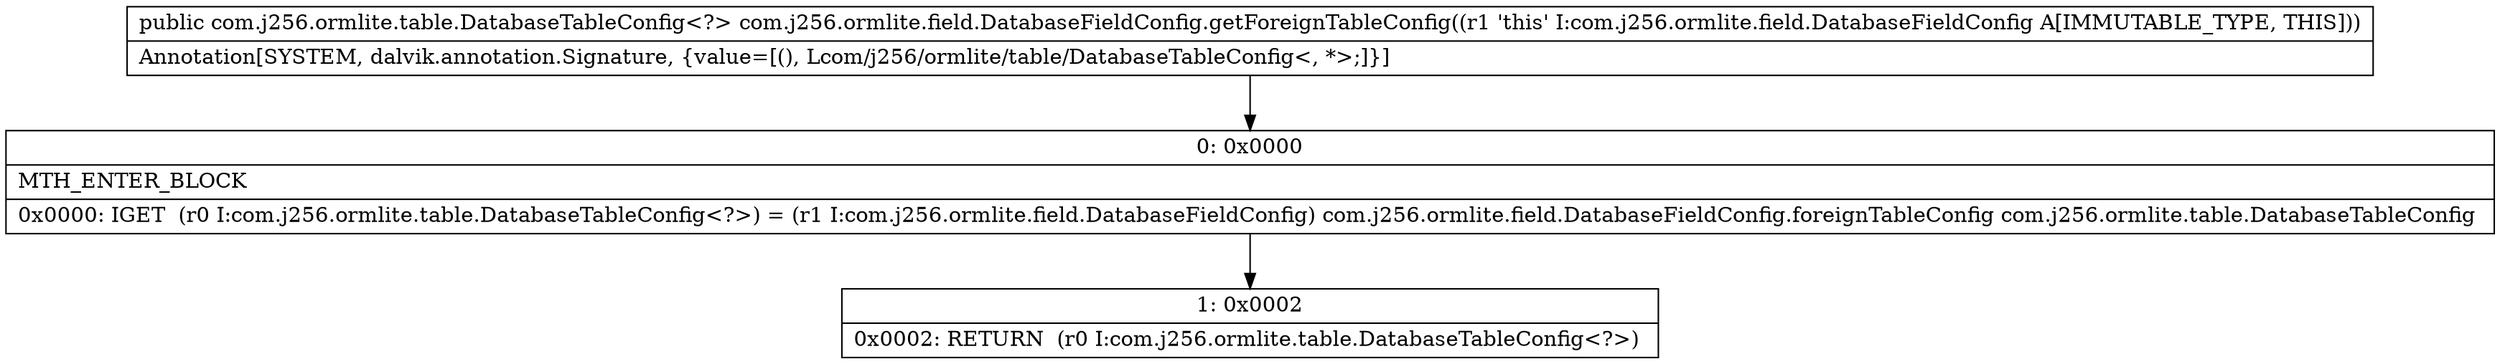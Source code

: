 digraph "CFG forcom.j256.ormlite.field.DatabaseFieldConfig.getForeignTableConfig()Lcom\/j256\/ormlite\/table\/DatabaseTableConfig;" {
Node_0 [shape=record,label="{0\:\ 0x0000|MTH_ENTER_BLOCK\l|0x0000: IGET  (r0 I:com.j256.ormlite.table.DatabaseTableConfig\<?\>) = (r1 I:com.j256.ormlite.field.DatabaseFieldConfig) com.j256.ormlite.field.DatabaseFieldConfig.foreignTableConfig com.j256.ormlite.table.DatabaseTableConfig \l}"];
Node_1 [shape=record,label="{1\:\ 0x0002|0x0002: RETURN  (r0 I:com.j256.ormlite.table.DatabaseTableConfig\<?\>) \l}"];
MethodNode[shape=record,label="{public com.j256.ormlite.table.DatabaseTableConfig\<?\> com.j256.ormlite.field.DatabaseFieldConfig.getForeignTableConfig((r1 'this' I:com.j256.ormlite.field.DatabaseFieldConfig A[IMMUTABLE_TYPE, THIS]))  | Annotation[SYSTEM, dalvik.annotation.Signature, \{value=[(), Lcom\/j256\/ormlite\/table\/DatabaseTableConfig\<, *\>;]\}]\l}"];
MethodNode -> Node_0;
Node_0 -> Node_1;
}

